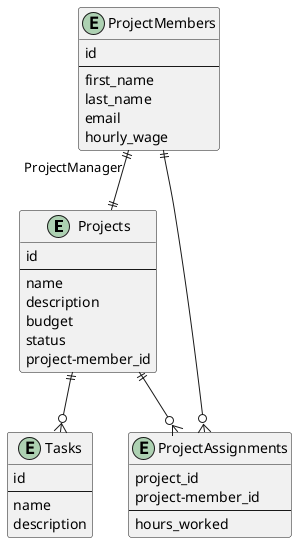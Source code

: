 @startuml
entity Projects {
    id
    --
    name
    description
    budget
    status
    project-member_id
}

entity ProjectMembers {
    id
    --
    first_name
    last_name
    email
    hourly_wage
}

entity Tasks {
    id
    --
    name
    description
}

entity ProjectAssignments {
    project_id
    project-member_id
    --
    hours_worked
}

Projects ||--o{ Tasks
Projects ||--o{ ProjectAssignments
ProjectMembers "ProjectManager" ||--|| Projects
ProjectMembers ||--o{ ProjectAssignments
@enduml